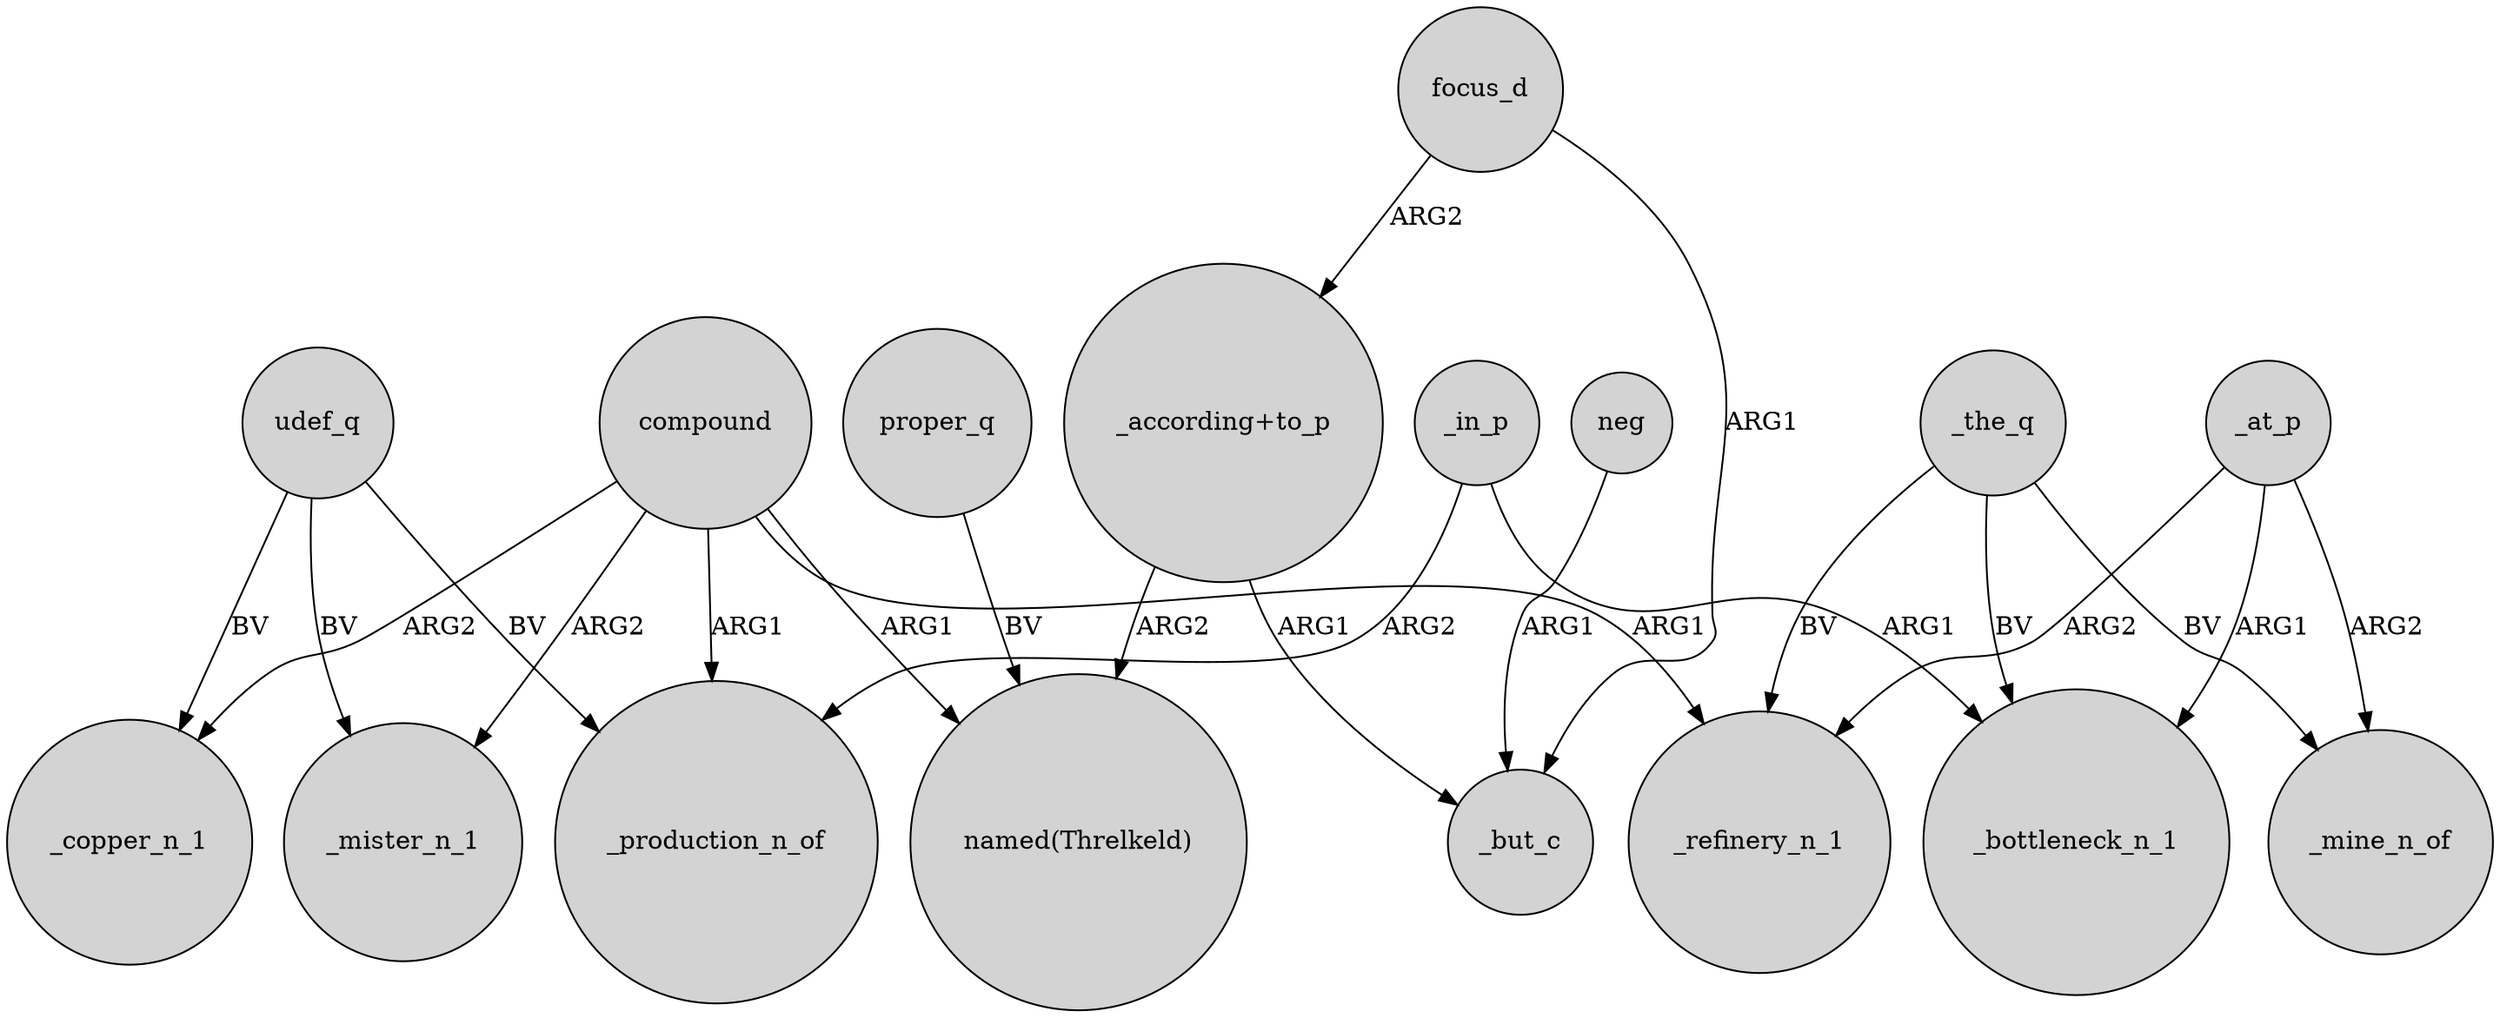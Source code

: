 digraph {
	node [shape=circle style=filled]
	udef_q -> _production_n_of [label=BV]
	udef_q -> _copper_n_1 [label=BV]
	_at_p -> _mine_n_of [label=ARG2]
	compound -> _production_n_of [label=ARG1]
	proper_q -> "named(Threlkeld)" [label=BV]
	compound -> "named(Threlkeld)" [label=ARG1]
	compound -> _mister_n_1 [label=ARG2]
	udef_q -> _mister_n_1 [label=BV]
	neg -> _but_c [label=ARG1]
	"_according+to_p" -> _but_c [label=ARG1]
	_at_p -> _bottleneck_n_1 [label=ARG1]
	_the_q -> _mine_n_of [label=BV]
	_in_p -> _bottleneck_n_1 [label=ARG1]
	_in_p -> _production_n_of [label=ARG2]
	focus_d -> "_according+to_p" [label=ARG2]
	_at_p -> _refinery_n_1 [label=ARG2]
	compound -> _refinery_n_1 [label=ARG1]
	"_according+to_p" -> "named(Threlkeld)" [label=ARG2]
	_the_q -> _bottleneck_n_1 [label=BV]
	focus_d -> _but_c [label=ARG1]
	compound -> _copper_n_1 [label=ARG2]
	_the_q -> _refinery_n_1 [label=BV]
}
